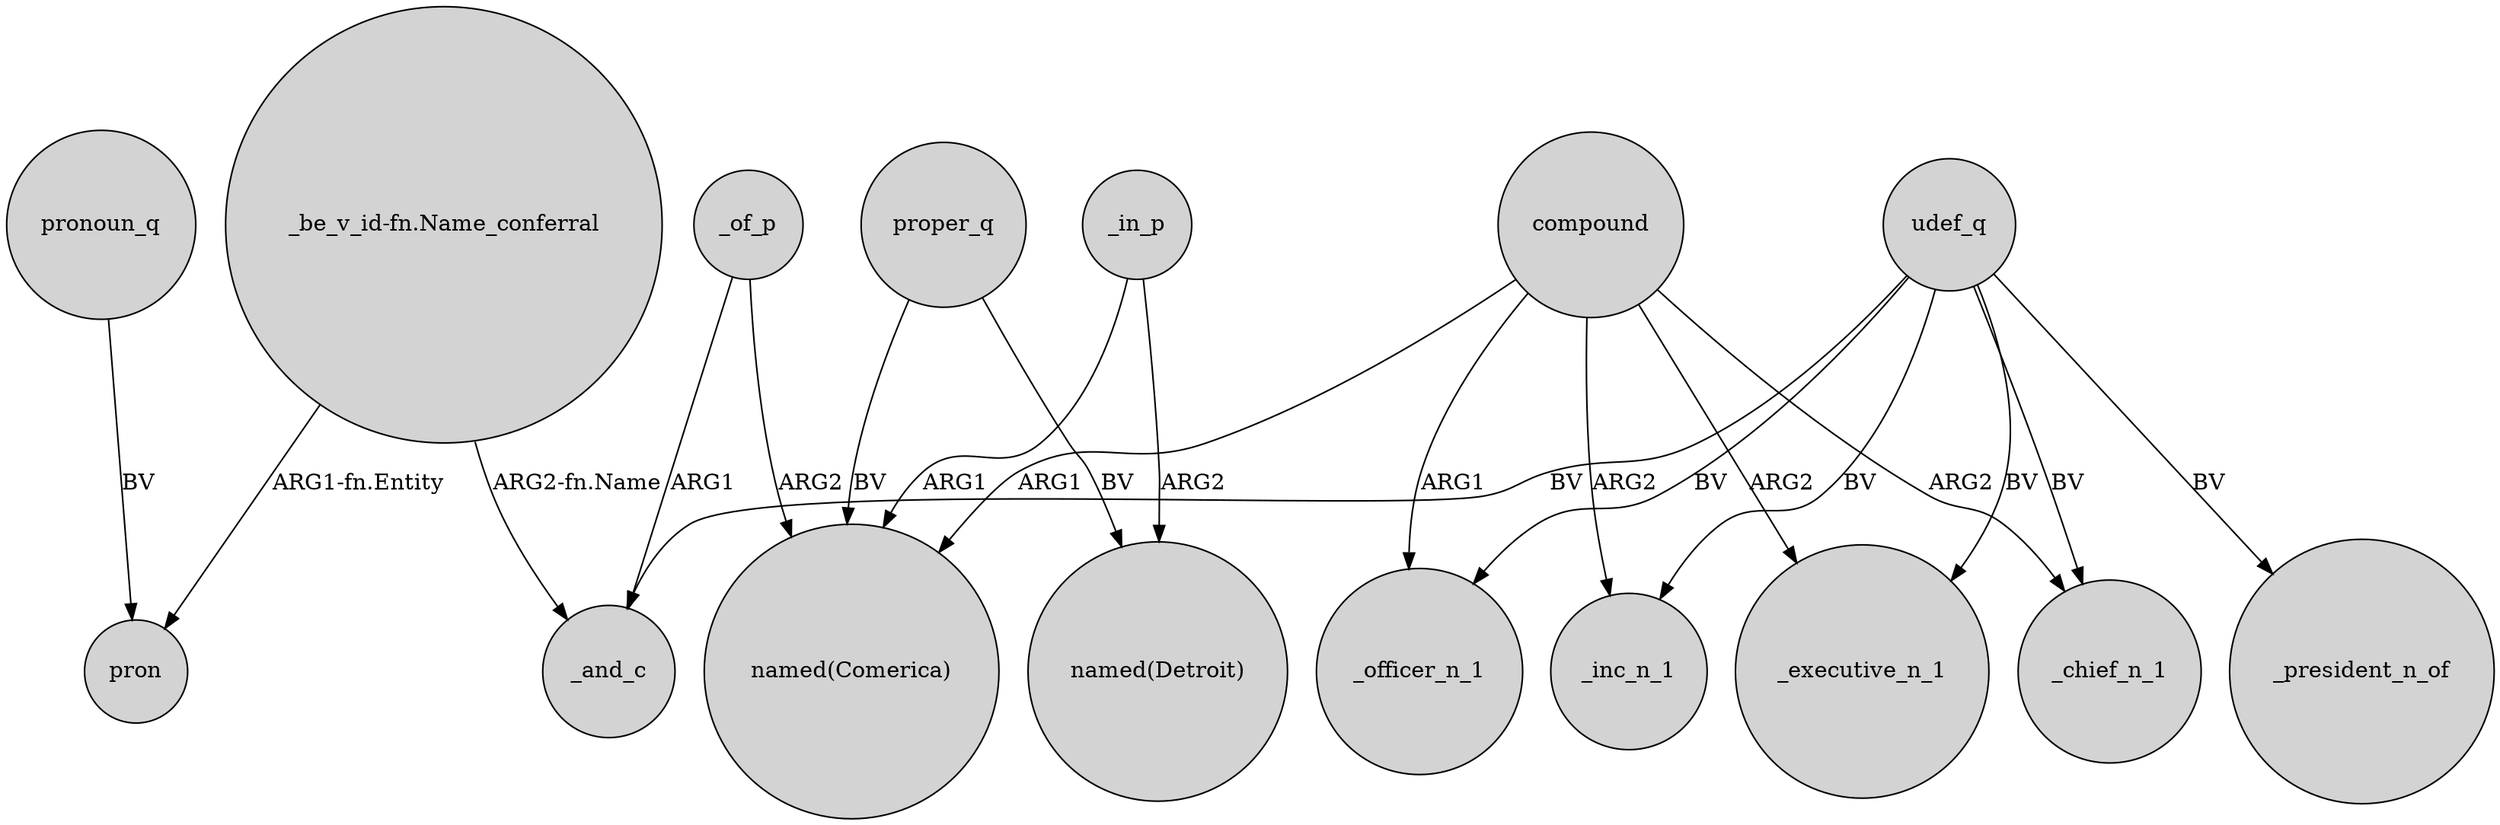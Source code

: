 digraph {
	node [shape=circle style=filled]
	compound -> _chief_n_1 [label=ARG2]
	udef_q -> _chief_n_1 [label=BV]
	"_be_v_id-fn.Name_conferral" -> _and_c [label="ARG2-fn.Name"]
	proper_q -> "named(Comerica)" [label=BV]
	udef_q -> _and_c [label=BV]
	_of_p -> _and_c [label=ARG1]
	pronoun_q -> pron [label=BV]
	udef_q -> _inc_n_1 [label=BV]
	udef_q -> _executive_n_1 [label=BV]
	compound -> "named(Comerica)" [label=ARG1]
	compound -> _inc_n_1 [label=ARG2]
	proper_q -> "named(Detroit)" [label=BV]
	_in_p -> "named(Detroit)" [label=ARG2]
	compound -> _officer_n_1 [label=ARG1]
	udef_q -> _officer_n_1 [label=BV]
	"_be_v_id-fn.Name_conferral" -> pron [label="ARG1-fn.Entity"]
	_in_p -> "named(Comerica)" [label=ARG1]
	udef_q -> _president_n_of [label=BV]
	_of_p -> "named(Comerica)" [label=ARG2]
	compound -> _executive_n_1 [label=ARG2]
}
